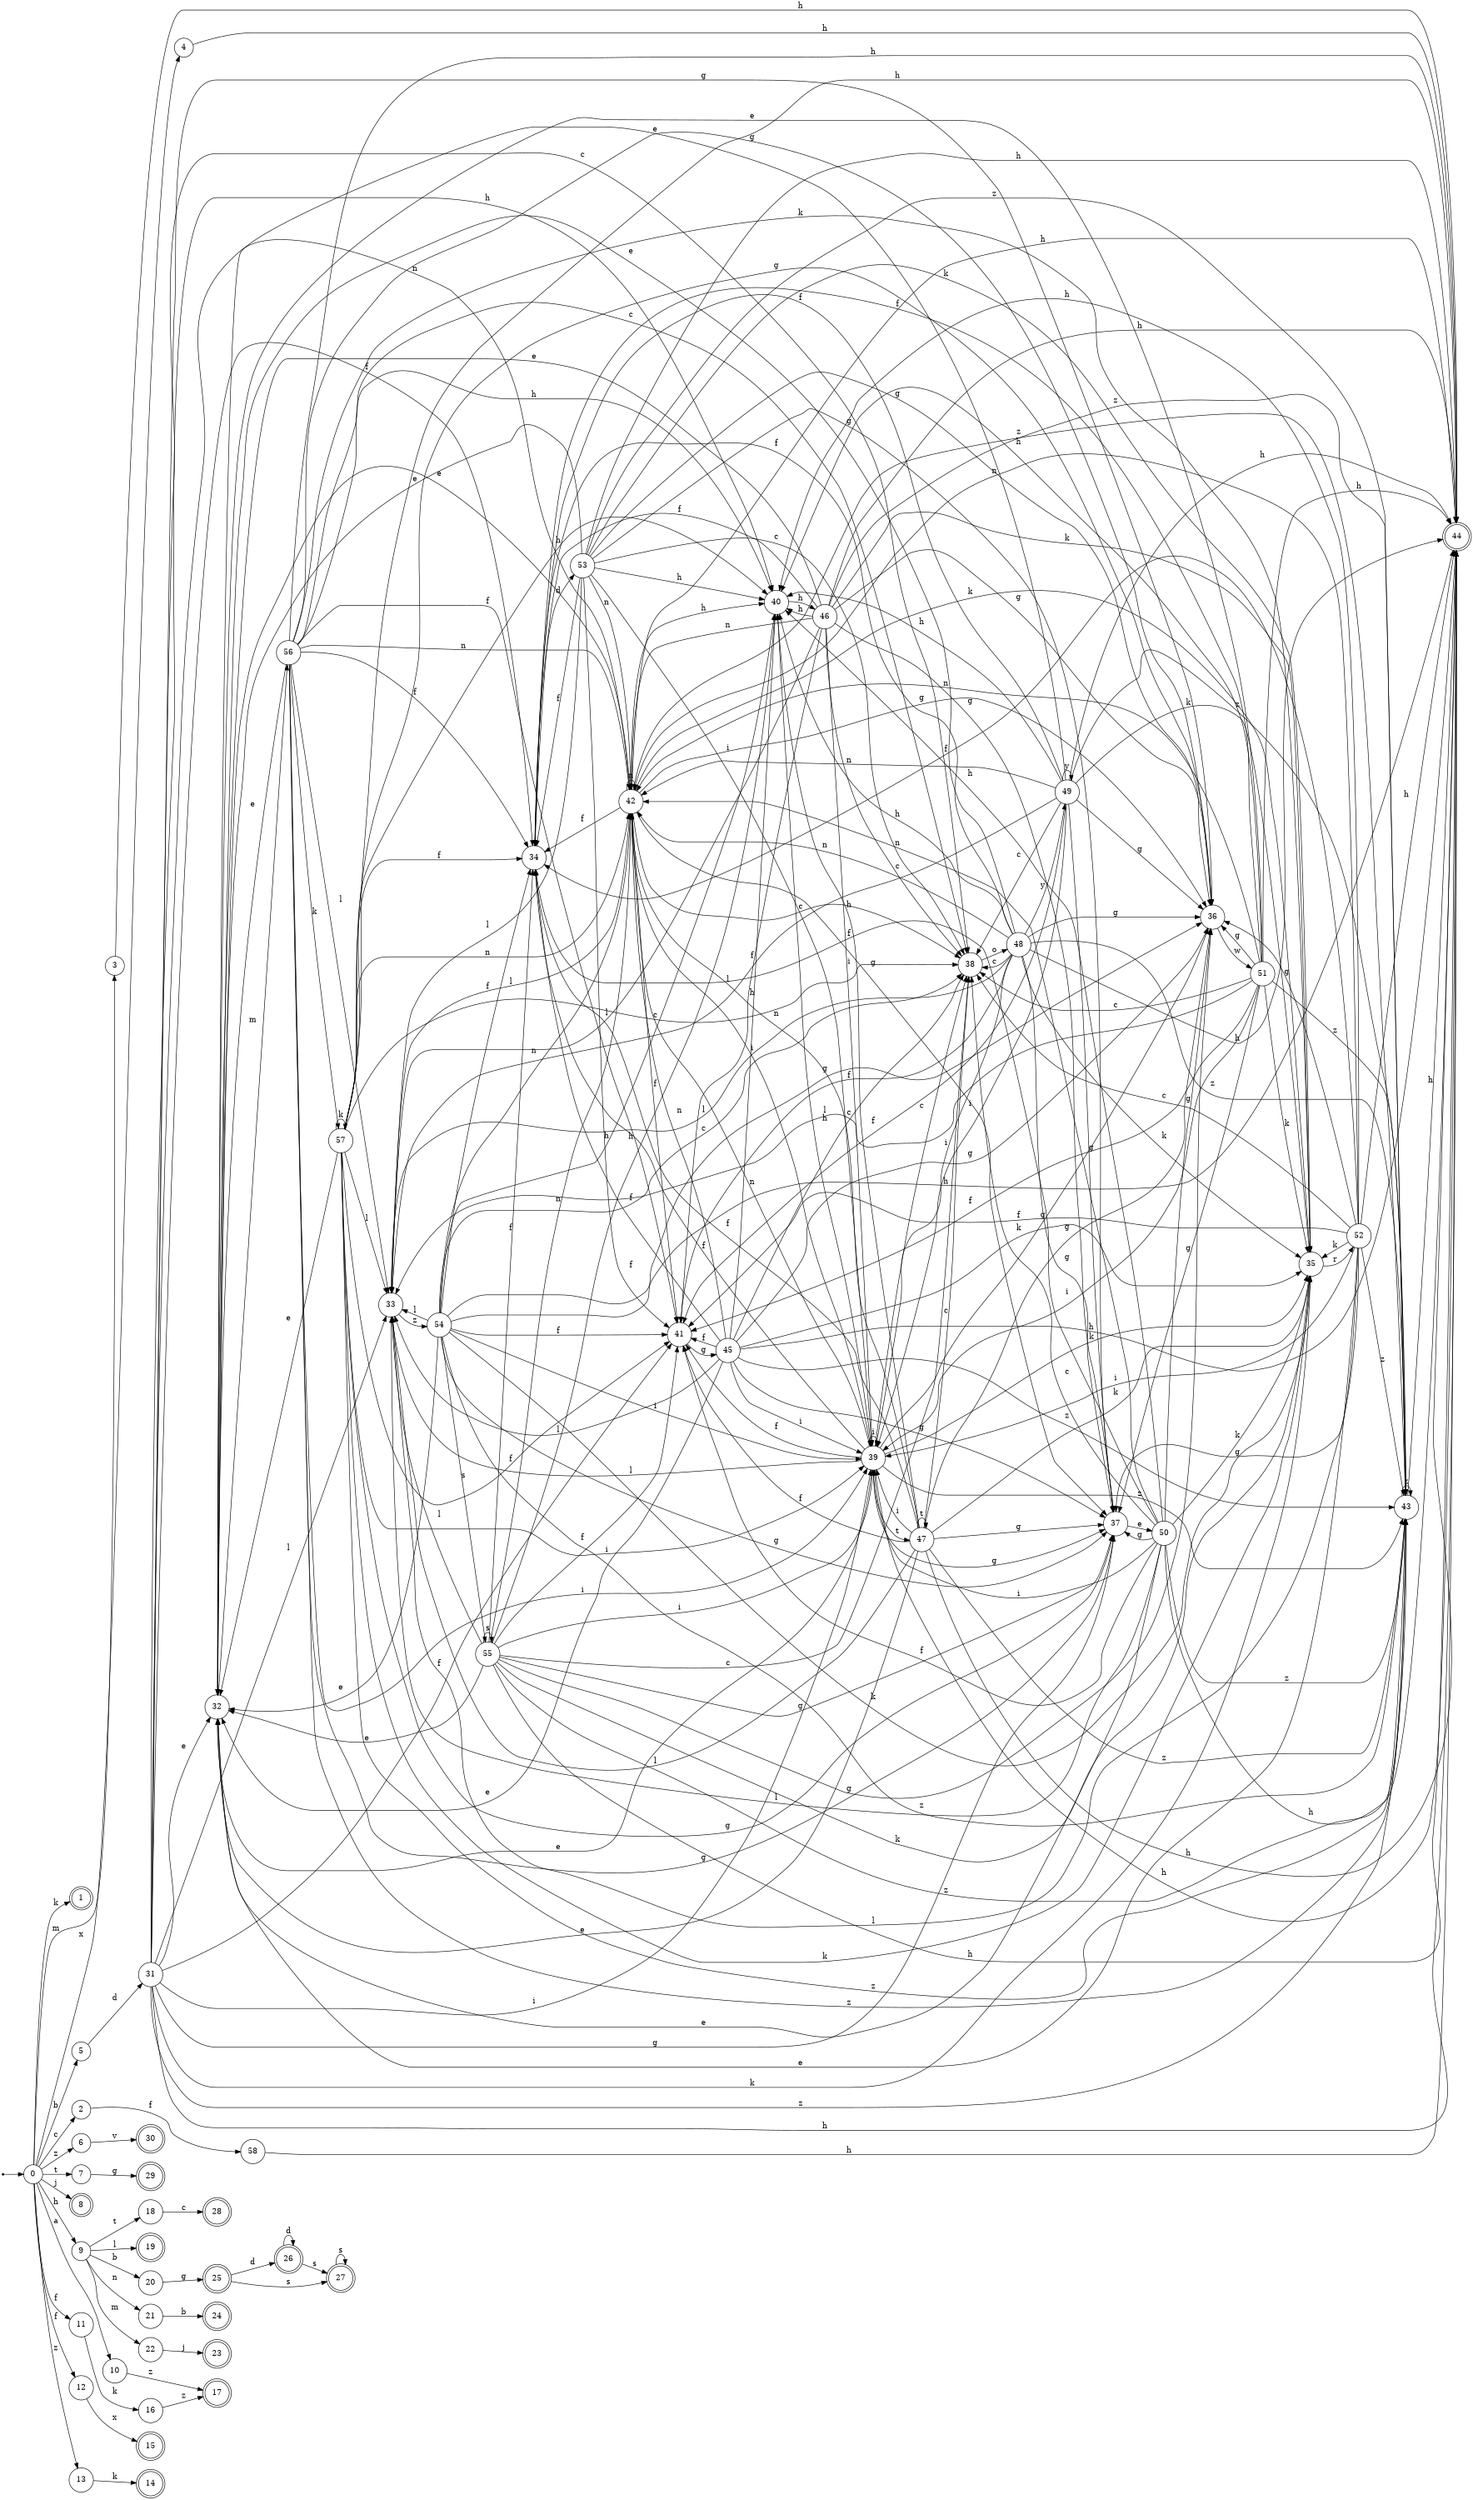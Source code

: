 digraph finite_state_machine {
rankdir=LR;
size="20,20";
node [shape = point]; "dummy0"
node [shape = circle]; "0";
"dummy0" -> "0";
node [shape = doublecircle]; "1";node [shape = circle]; "2";
node [shape = circle]; "3";
node [shape = circle]; "4";
node [shape = circle]; "5";
node [shape = circle]; "6";
node [shape = circle]; "7";
node [shape = doublecircle]; "8";node [shape = circle]; "9";
node [shape = circle]; "10";
node [shape = circle]; "11";
node [shape = circle]; "12";
node [shape = circle]; "13";
node [shape = doublecircle]; "14";node [shape = doublecircle]; "15";node [shape = circle]; "16";
node [shape = doublecircle]; "17";node [shape = circle]; "18";
node [shape = doublecircle]; "19";node [shape = circle]; "20";
node [shape = circle]; "21";
node [shape = circle]; "22";
node [shape = doublecircle]; "23";node [shape = doublecircle]; "24";node [shape = doublecircle]; "25";node [shape = doublecircle]; "26";node [shape = doublecircle]; "27";node [shape = doublecircle]; "28";node [shape = doublecircle]; "29";node [shape = doublecircle]; "30";node [shape = circle]; "31";
node [shape = circle]; "32";
node [shape = circle]; "33";
node [shape = circle]; "34";
node [shape = circle]; "35";
node [shape = circle]; "36";
node [shape = circle]; "37";
node [shape = circle]; "38";
node [shape = circle]; "39";
node [shape = circle]; "40";
node [shape = circle]; "41";
node [shape = circle]; "42";
node [shape = circle]; "43";
node [shape = doublecircle]; "44";node [shape = circle]; "45";
node [shape = circle]; "46";
node [shape = circle]; "47";
node [shape = circle]; "48";
node [shape = circle]; "49";
node [shape = circle]; "50";
node [shape = circle]; "51";
node [shape = circle]; "52";
node [shape = circle]; "53";
node [shape = circle]; "54";
node [shape = circle]; "55";
node [shape = circle]; "56";
node [shape = circle]; "57";
node [shape = circle]; "58";
"0" -> "1" [label = "k"];
 "0" -> "2" [label = "c"];
 "0" -> "3" [label = "m"];
 "0" -> "4" [label = "x"];
 "0" -> "5" [label = "b"];
 "0" -> "13" [label = "z"];
 "0" -> "6" [label = "z"];
 "0" -> "7" [label = "t"];
 "0" -> "8" [label = "j"];
 "0" -> "9" [label = "h"];
 "0" -> "10" [label = "a"];
 "0" -> "11" [label = "f"];
 "0" -> "12" [label = "f"];
 "13" -> "14" [label = "k"];
 "12" -> "15" [label = "x"];
 "11" -> "16" [label = "k"];
 "16" -> "17" [label = "z"];
 "10" -> "17" [label = "z"];
 "9" -> "18" [label = "t"];
 "9" -> "19" [label = "l"];
 "9" -> "20" [label = "b"];
 "9" -> "21" [label = "n"];
 "9" -> "22" [label = "m"];
 "22" -> "23" [label = "j"];
 "21" -> "24" [label = "b"];
 "20" -> "25" [label = "g"];
 "25" -> "26" [label = "d"];
 "25" -> "27" [label = "s"];
 "27" -> "27" [label = "s"];
 "26" -> "26" [label = "d"];
 "26" -> "27" [label = "s"];
 "18" -> "28" [label = "c"];
 "7" -> "29" [label = "g"];
 "6" -> "30" [label = "v"];
 "5" -> "31" [label = "d"];
 "31" -> "32" [label = "e"];
 "31" -> "33" [label = "l"];
 "31" -> "41" [label = "f"];
 "31" -> "34" [label = "f"];
 "31" -> "35" [label = "k"];
 "31" -> "36" [label = "g"];
 "31" -> "37" [label = "g"];
 "31" -> "38" [label = "c"];
 "31" -> "39" [label = "i"];
 "31" -> "40" [label = "h"];
 "31" -> "44" [label = "h"];
 "31" -> "42" [label = "n"];
 "31" -> "43" [label = "z"];
 "43" -> "43" [label = "z"];
 "43" -> "44" [label = "h"];
 "42" -> "42" [label = "n"];
 "42" -> "32" [label = "e"];
 "42" -> "33" [label = "l"];
 "42" -> "41" [label = "f"];
 "42" -> "34" [label = "f"];
 "42" -> "35" [label = "k"];
 "42" -> "36" [label = "g"];
 "42" -> "37" [label = "g"];
 "42" -> "38" [label = "c"];
 "42" -> "39" [label = "i"];
 "42" -> "40" [label = "h"];
 "42" -> "44" [label = "h"];
 "42" -> "43" [label = "z"];
 "41" -> "45" [label = "g"];
 "45" -> "41" [label = "f"];
 "45" -> "34" [label = "f"];
 "45" -> "32" [label = "e"];
 "45" -> "33" [label = "l"];
 "45" -> "35" [label = "k"];
 "45" -> "36" [label = "g"];
 "45" -> "37" [label = "g"];
 "45" -> "38" [label = "c"];
 "45" -> "39" [label = "i"];
 "45" -> "40" [label = "h"];
 "45" -> "44" [label = "h"];
 "45" -> "42" [label = "n"];
 "45" -> "43" [label = "z"];
 "40" -> "46" [label = "h"];
 "46" -> "40" [label = "h"];
 "46" -> "44" [label = "h"];
 "46" -> "32" [label = "e"];
 "46" -> "33" [label = "l"];
 "46" -> "41" [label = "f"];
 "46" -> "34" [label = "f"];
 "46" -> "35" [label = "k"];
 "46" -> "36" [label = "g"];
 "46" -> "37" [label = "g"];
 "46" -> "38" [label = "c"];
 "46" -> "39" [label = "i"];
 "46" -> "42" [label = "n"];
 "46" -> "43" [label = "z"];
 "39" -> "39" [label = "i"];
 "39" -> "47" [label = "t"];
 "39" -> "32" [label = "e"];
 "39" -> "33" [label = "l"];
 "39" -> "41" [label = "f"];
 "39" -> "34" [label = "f"];
 "39" -> "35" [label = "k"];
 "39" -> "36" [label = "g"];
 "39" -> "37" [label = "g"];
 "39" -> "38" [label = "c"];
 "39" -> "40" [label = "h"];
 "39" -> "44" [label = "h"];
 "39" -> "42" [label = "n"];
 "39" -> "43" [label = "z"];
 "47" -> "47" [label = "t"];
 "47" -> "39" [label = "i"];
 "47" -> "32" [label = "e"];
 "47" -> "33" [label = "l"];
 "47" -> "41" [label = "f"];
 "47" -> "34" [label = "f"];
 "47" -> "35" [label = "k"];
 "47" -> "36" [label = "g"];
 "47" -> "37" [label = "g"];
 "47" -> "38" [label = "c"];
 "47" -> "40" [label = "h"];
 "47" -> "44" [label = "h"];
 "47" -> "42" [label = "n"];
 "47" -> "43" [label = "z"];
 "38" -> "48" [label = "o"];
 "48" -> "38" [label = "c"];
 "48" -> "49" [label = "y"];
 "48" -> "32" [label = "e"];
 "48" -> "33" [label = "l"];
 "48" -> "41" [label = "f"];
 "48" -> "34" [label = "f"];
 "48" -> "35" [label = "k"];
 "48" -> "36" [label = "g"];
 "48" -> "37" [label = "g"];
 "48" -> "39" [label = "i"];
 "48" -> "40" [label = "h"];
 "48" -> "44" [label = "h"];
 "48" -> "42" [label = "n"];
 "48" -> "43" [label = "z"];
 "49" -> "49" [label = "y"];
 "49" -> "38" [label = "c"];
 "49" -> "32" [label = "e"];
 "49" -> "33" [label = "l"];
 "49" -> "41" [label = "f"];
 "49" -> "34" [label = "f"];
 "49" -> "35" [label = "k"];
 "49" -> "36" [label = "g"];
 "49" -> "37" [label = "g"];
 "49" -> "39" [label = "i"];
 "49" -> "40" [label = "h"];
 "49" -> "44" [label = "h"];
 "49" -> "42" [label = "n"];
 "49" -> "43" [label = "z"];
 "37" -> "50" [label = "e"];
 "50" -> "36" [label = "g"];
 "50" -> "37" [label = "g"];
 "50" -> "32" [label = "e"];
 "50" -> "33" [label = "l"];
 "50" -> "41" [label = "f"];
 "50" -> "34" [label = "f"];
 "50" -> "35" [label = "k"];
 "50" -> "38" [label = "c"];
 "50" -> "39" [label = "i"];
 "50" -> "40" [label = "h"];
 "50" -> "44" [label = "h"];
 "50" -> "42" [label = "n"];
 "50" -> "43" [label = "z"];
 "36" -> "51" [label = "w"];
 "51" -> "36" [label = "g"];
 "51" -> "37" [label = "g"];
 "51" -> "32" [label = "e"];
 "51" -> "33" [label = "l"];
 "51" -> "41" [label = "f"];
 "51" -> "34" [label = "f"];
 "51" -> "35" [label = "k"];
 "51" -> "38" [label = "c"];
 "51" -> "39" [label = "i"];
 "51" -> "40" [label = "h"];
 "51" -> "44" [label = "h"];
 "51" -> "42" [label = "n"];
 "51" -> "43" [label = "z"];
 "35" -> "52" [label = "r"];
 "52" -> "35" [label = "k"];
 "52" -> "32" [label = "e"];
 "52" -> "33" [label = "l"];
 "52" -> "41" [label = "f"];
 "52" -> "34" [label = "f"];
 "52" -> "36" [label = "g"];
 "52" -> "37" [label = "g"];
 "52" -> "38" [label = "c"];
 "52" -> "39" [label = "i"];
 "52" -> "40" [label = "h"];
 "52" -> "44" [label = "h"];
 "52" -> "42" [label = "n"];
 "52" -> "43" [label = "z"];
 "34" -> "53" [label = "d"];
 "53" -> "41" [label = "f"];
 "53" -> "34" [label = "f"];
 "53" -> "32" [label = "e"];
 "53" -> "33" [label = "l"];
 "53" -> "35" [label = "k"];
 "53" -> "36" [label = "g"];
 "53" -> "37" [label = "g"];
 "53" -> "38" [label = "c"];
 "53" -> "39" [label = "i"];
 "53" -> "40" [label = "h"];
 "53" -> "44" [label = "h"];
 "53" -> "42" [label = "n"];
 "53" -> "43" [label = "z"];
 "33" -> "54" [label = "z"];
 "54" -> "33" [label = "l"];
 "54" -> "55" [label = "s"];
 "54" -> "32" [label = "e"];
 "54" -> "41" [label = "f"];
 "54" -> "34" [label = "f"];
 "54" -> "35" [label = "k"];
 "54" -> "36" [label = "g"];
 "54" -> "37" [label = "g"];
 "54" -> "38" [label = "c"];
 "54" -> "39" [label = "i"];
 "54" -> "40" [label = "h"];
 "54" -> "44" [label = "h"];
 "54" -> "42" [label = "n"];
 "54" -> "43" [label = "z"];
 "55" -> "55" [label = "s"];
 "55" -> "33" [label = "l"];
 "55" -> "32" [label = "e"];
 "55" -> "41" [label = "f"];
 "55" -> "34" [label = "f"];
 "55" -> "35" [label = "k"];
 "55" -> "36" [label = "g"];
 "55" -> "37" [label = "g"];
 "55" -> "38" [label = "c"];
 "55" -> "39" [label = "i"];
 "55" -> "40" [label = "h"];
 "55" -> "44" [label = "h"];
 "55" -> "42" [label = "n"];
 "55" -> "43" [label = "z"];
 "32" -> "56" [label = "m"];
 "56" -> "32" [label = "e"];
 "56" -> "57" [label = "k"];
 "56" -> "35" [label = "k"];
 "56" -> "33" [label = "l"];
 "56" -> "41" [label = "f"];
 "56" -> "34" [label = "f"];
 "56" -> "36" [label = "g"];
 "56" -> "37" [label = "g"];
 "56" -> "38" [label = "c"];
 "56" -> "39" [label = "i"];
 "56" -> "40" [label = "h"];
 "56" -> "44" [label = "h"];
 "56" -> "42" [label = "n"];
 "56" -> "43" [label = "z"];
 "57" -> "57" [label = "k"];
 "57" -> "35" [label = "k"];
 "57" -> "32" [label = "e"];
 "57" -> "33" [label = "l"];
 "57" -> "41" [label = "f"];
 "57" -> "34" [label = "f"];
 "57" -> "36" [label = "g"];
 "57" -> "37" [label = "g"];
 "57" -> "38" [label = "c"];
 "57" -> "39" [label = "i"];
 "57" -> "40" [label = "h"];
 "57" -> "44" [label = "h"];
 "57" -> "42" [label = "n"];
 "57" -> "43" [label = "z"];
 "4" -> "44" [label = "h"];
 "3" -> "44" [label = "h"];
 "2" -> "58" [label = "f"];
 "58" -> "44" [label = "h"];
 }
